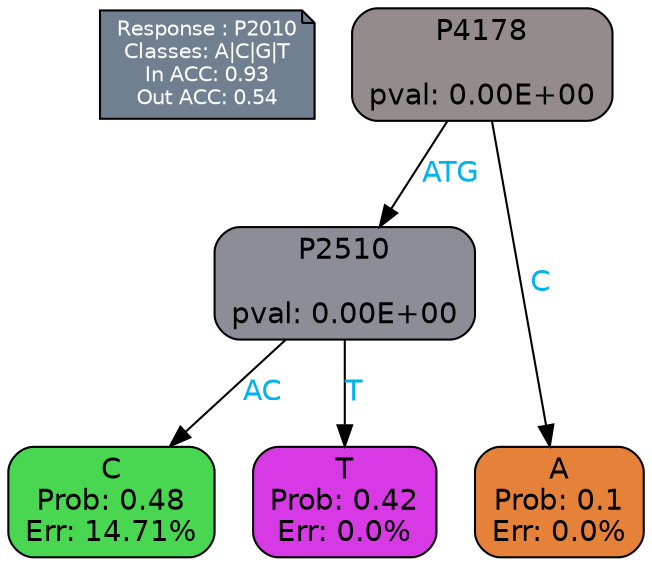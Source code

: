 digraph Tree {
node [shape=box, style="filled, rounded", color="black", fontname=helvetica] ;
graph [ranksep=equally, splines=polylines, bgcolor=transparent, dpi=600] ;
edge [fontname=helvetica] ;
LEGEND [label="Response : P2010
Classes: A|C|G|T
In ACC: 0.93
Out ACC: 0.54
",shape=note,align=left,style=filled,fillcolor="slategray",fontcolor="white",fontsize=10];1 [label="P4178

pval: 0.00E+00", fillcolor="#948b8d"] ;
2 [label="P2510

pval: 0.00E+00", fillcolor="#8b8d97"] ;
3 [label="C
Prob: 0.48
Err: 14.71%", fillcolor="#49d752"] ;
4 [label="T
Prob: 0.42
Err: 0.0%", fillcolor="#d739e5"] ;
5 [label="A
Prob: 0.1
Err: 0.0%", fillcolor="#e58139"] ;
1 -> 2 [label="ATG",fontcolor=deepskyblue2] ;
1 -> 5 [label="C",fontcolor=deepskyblue2] ;
2 -> 3 [label="AC",fontcolor=deepskyblue2] ;
2 -> 4 [label="T",fontcolor=deepskyblue2] ;
{rank = same; 3;4;5;}{rank = same; LEGEND;1;}}